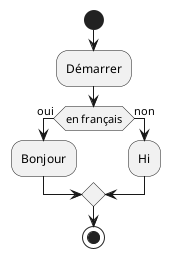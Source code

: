 @startuml Diagramme_Activté
start
:Démarrer;
if (en français) then (oui)
  :Bonjour;
else (non)
  :Hi;
endif
stop
@enduml